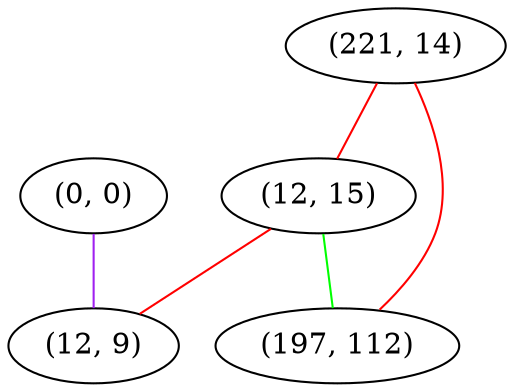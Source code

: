 graph "" {
"(221, 14)";
"(12, 15)";
"(0, 0)";
"(12, 9)";
"(197, 112)";
"(221, 14)" -- "(12, 15)"  [color=red, key=0, weight=1];
"(221, 14)" -- "(197, 112)"  [color=red, key=0, weight=1];
"(12, 15)" -- "(12, 9)"  [color=red, key=0, weight=1];
"(12, 15)" -- "(197, 112)"  [color=green, key=0, weight=2];
"(0, 0)" -- "(12, 9)"  [color=purple, key=0, weight=4];
}
